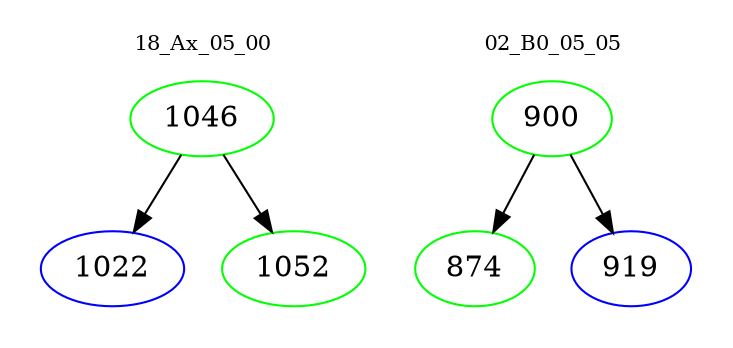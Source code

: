 digraph{
subgraph cluster_0 {
color = white
label = "18_Ax_05_00";
fontsize=10;
T0_1046 [label="1046", color="green"]
T0_1046 -> T0_1022 [color="black"]
T0_1022 [label="1022", color="blue"]
T0_1046 -> T0_1052 [color="black"]
T0_1052 [label="1052", color="green"]
}
subgraph cluster_1 {
color = white
label = "02_B0_05_05";
fontsize=10;
T1_900 [label="900", color="green"]
T1_900 -> T1_874 [color="black"]
T1_874 [label="874", color="green"]
T1_900 -> T1_919 [color="black"]
T1_919 [label="919", color="blue"]
}
}
